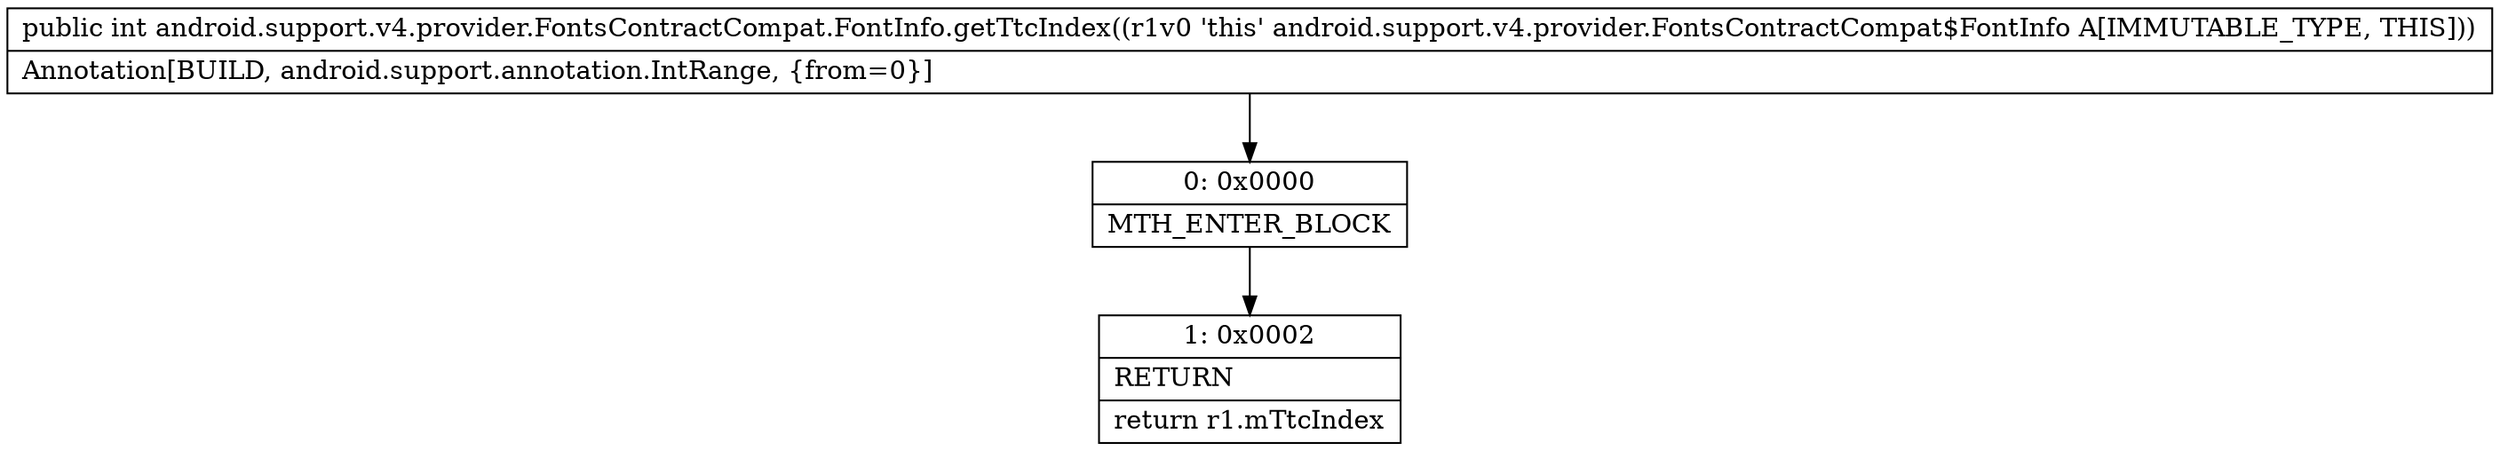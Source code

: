 digraph "CFG forandroid.support.v4.provider.FontsContractCompat.FontInfo.getTtcIndex()I" {
Node_0 [shape=record,label="{0\:\ 0x0000|MTH_ENTER_BLOCK\l}"];
Node_1 [shape=record,label="{1\:\ 0x0002|RETURN\l|return r1.mTtcIndex\l}"];
MethodNode[shape=record,label="{public int android.support.v4.provider.FontsContractCompat.FontInfo.getTtcIndex((r1v0 'this' android.support.v4.provider.FontsContractCompat$FontInfo A[IMMUTABLE_TYPE, THIS]))  | Annotation[BUILD, android.support.annotation.IntRange, \{from=0\}]\l}"];
MethodNode -> Node_0;
Node_0 -> Node_1;
}

